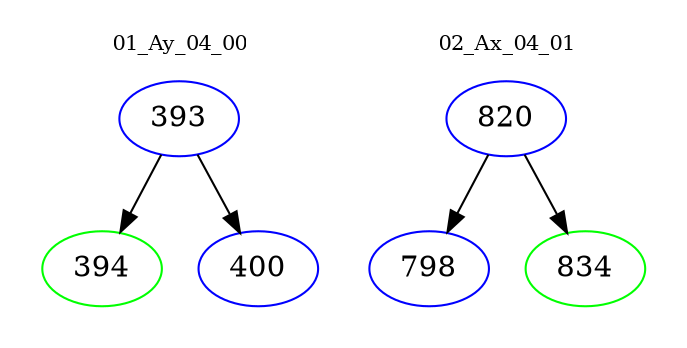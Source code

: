 digraph{
subgraph cluster_0 {
color = white
label = "01_Ay_04_00";
fontsize=10;
T0_393 [label="393", color="blue"]
T0_393 -> T0_394 [color="black"]
T0_394 [label="394", color="green"]
T0_393 -> T0_400 [color="black"]
T0_400 [label="400", color="blue"]
}
subgraph cluster_1 {
color = white
label = "02_Ax_04_01";
fontsize=10;
T1_820 [label="820", color="blue"]
T1_820 -> T1_798 [color="black"]
T1_798 [label="798", color="blue"]
T1_820 -> T1_834 [color="black"]
T1_834 [label="834", color="green"]
}
}
